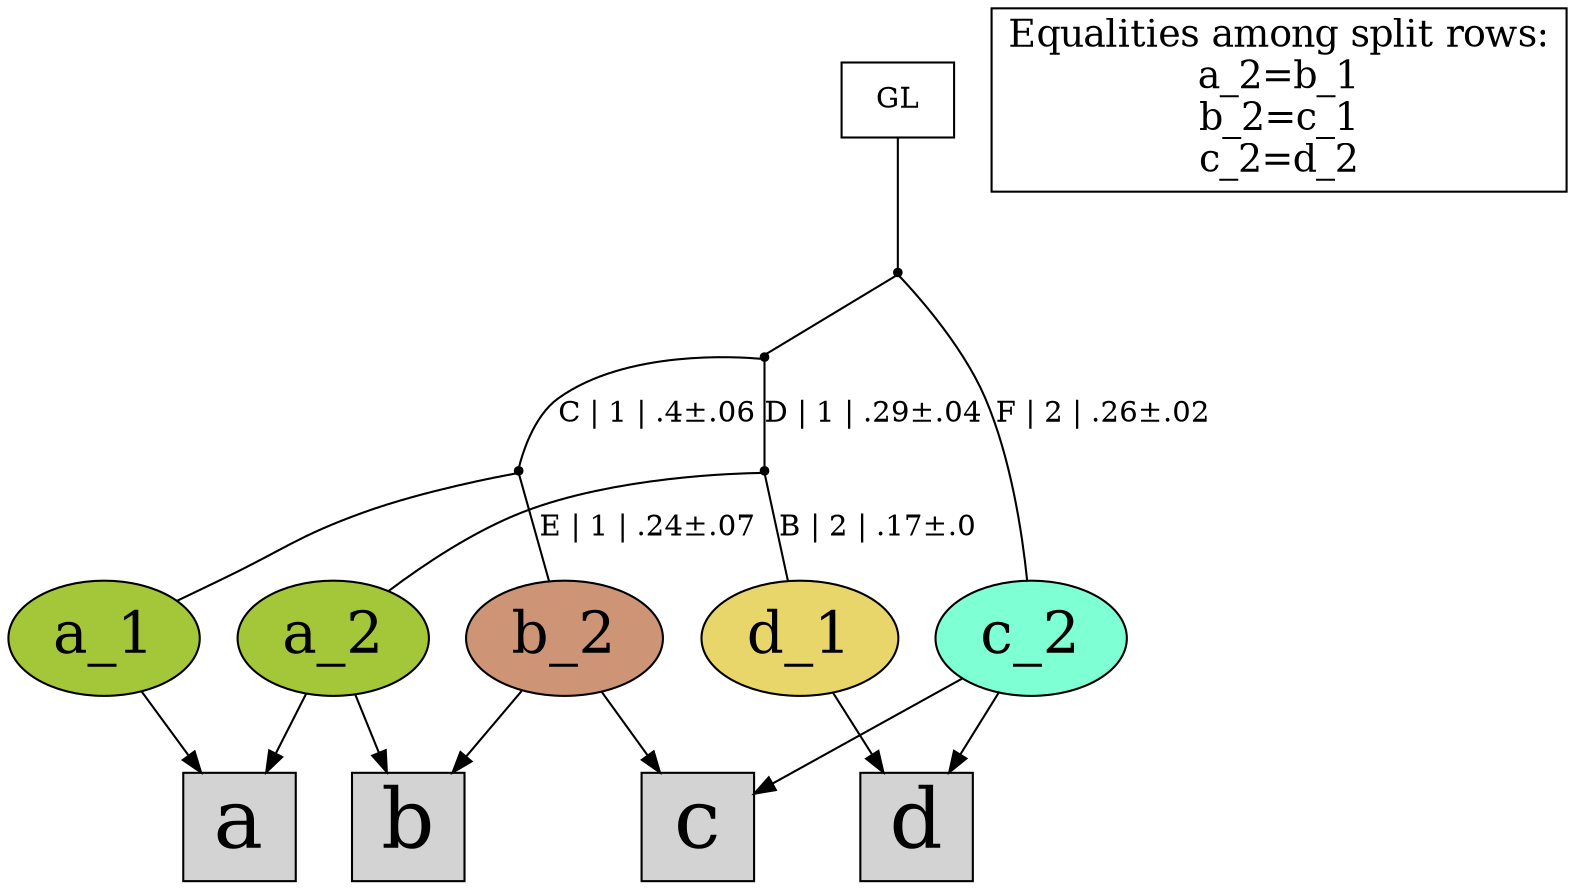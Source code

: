 digraph {
rowa[label="a",shape=box,style=filled,fontsize=40];
rowb[label="b",shape=box,style=filled,fontsize=40];
rowc[label="c",shape=box,style=filled,fontsize=40];
rowd[label="d",shape=box,style=filled,fontsize=40];
a_1[label="a_1",shape=oval,style=filled,fontsize=28,fillcolor="#a4c639"];
a_2[label="a_2",shape=oval,style=filled,fontsize=28,fillcolor="#a4c639"];
b_2[label="b_2",shape=oval,style=filled,fontsize=28,fillcolor="#cd9575"];
c_2[label="c_2",shape=oval,style=filled,fontsize=28,fillcolor="#7fffd4"];
d_1[label="d_1",shape=oval,style=filled,fontsize=28,fillcolor="#e9d66b"];
a_1 -> rowa[arrowhead="normal"];
a_2 -> rowa[arrowhead="normal"];
a_2 -> rowb[arrowhead="normal"];
b_2 -> rowb[arrowhead="normal"];
b_2 -> rowc[arrowhead="normal"];
c_2 -> rowc[arrowhead="normal"];
d_1 -> rowd[arrowhead="normal"];
c_2 -> rowd[arrowhead="normal"];
{rank = same;a_1;a_2;b_2;c_2;d_1;}
legend[label="Equalities among split rows:
a_2=b_1
b_2=c_1
c_2=d_2
",shape=box,fontsize=18];
Int1[shape=point,style=filled,fillcolor=black,label=""];
Int1 -> a_2[arrowhead=none, label=""];
Int1 -> d_1[arrowhead=none, label="B | 2 | .17±.0"];
Int2[shape=point,style=filled,fillcolor=black,label=""];
Int2 -> a_1[arrowhead=none, label=""];
Int2 -> b_2[arrowhead=none, label="E | 1 | .24±.07"];
Int3[shape=point,style=filled,fillcolor=black,label=""];
Int3 -> Int1[arrowhead=none, label="D | 1 | .29±.04"];
Int3 -> Int2[arrowhead=none, label="C | 1 | .4±.06"];
Int4[shape=point,style=filled,fillcolor=black,label=""];
Int4 -> c_2[arrowhead=none, label="F | 2 | .26±.02"];
Int4 -> Int3[arrowhead=none, label=""];
GL[label="GL",shape=box,style=filled,fillcolor=white];
GL -> Int4[arrowhead=none, label=""];
}